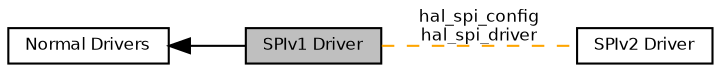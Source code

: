 digraph "SPIv1 Driver"
{
  bgcolor="transparent";
  edge [fontname="Helvetica",fontsize="8",labelfontname="Helvetica",labelfontsize="8"];
  node [fontname="Helvetica",fontsize="8",shape=record];
  rankdir=LR;
  Node0 [label="SPIv1 Driver",height=0.2,width=0.4,color="black", fillcolor="grey75", style="filled", fontcolor="black"];
  Node2 [label="SPIv2 Driver",height=0.2,width=0.4,color="black",URL="$group___s_p_i___v2.html",tooltip="Generic SPI Driver. "];
  Node1 [label="Normal Drivers",height=0.2,width=0.4,color="black",URL="$group___h_a_l___n_o_r_m_a_l___d_r_i_v_e_r_s.html",tooltip="HAL Normal Drivers. "];
  Node1->Node0 [shape=plaintext, dir="back", style="solid"];
  Node0->Node2 [shape=plaintext, label="hal_spi_config\nhal_spi_driver", color="orange", dir="none", style="dashed"];
}
